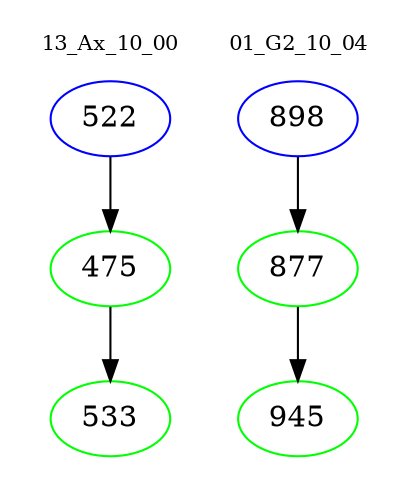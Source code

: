 digraph{
subgraph cluster_0 {
color = white
label = "13_Ax_10_00";
fontsize=10;
T0_522 [label="522", color="blue"]
T0_522 -> T0_475 [color="black"]
T0_475 [label="475", color="green"]
T0_475 -> T0_533 [color="black"]
T0_533 [label="533", color="green"]
}
subgraph cluster_1 {
color = white
label = "01_G2_10_04";
fontsize=10;
T1_898 [label="898", color="blue"]
T1_898 -> T1_877 [color="black"]
T1_877 [label="877", color="green"]
T1_877 -> T1_945 [color="black"]
T1_945 [label="945", color="green"]
}
}
